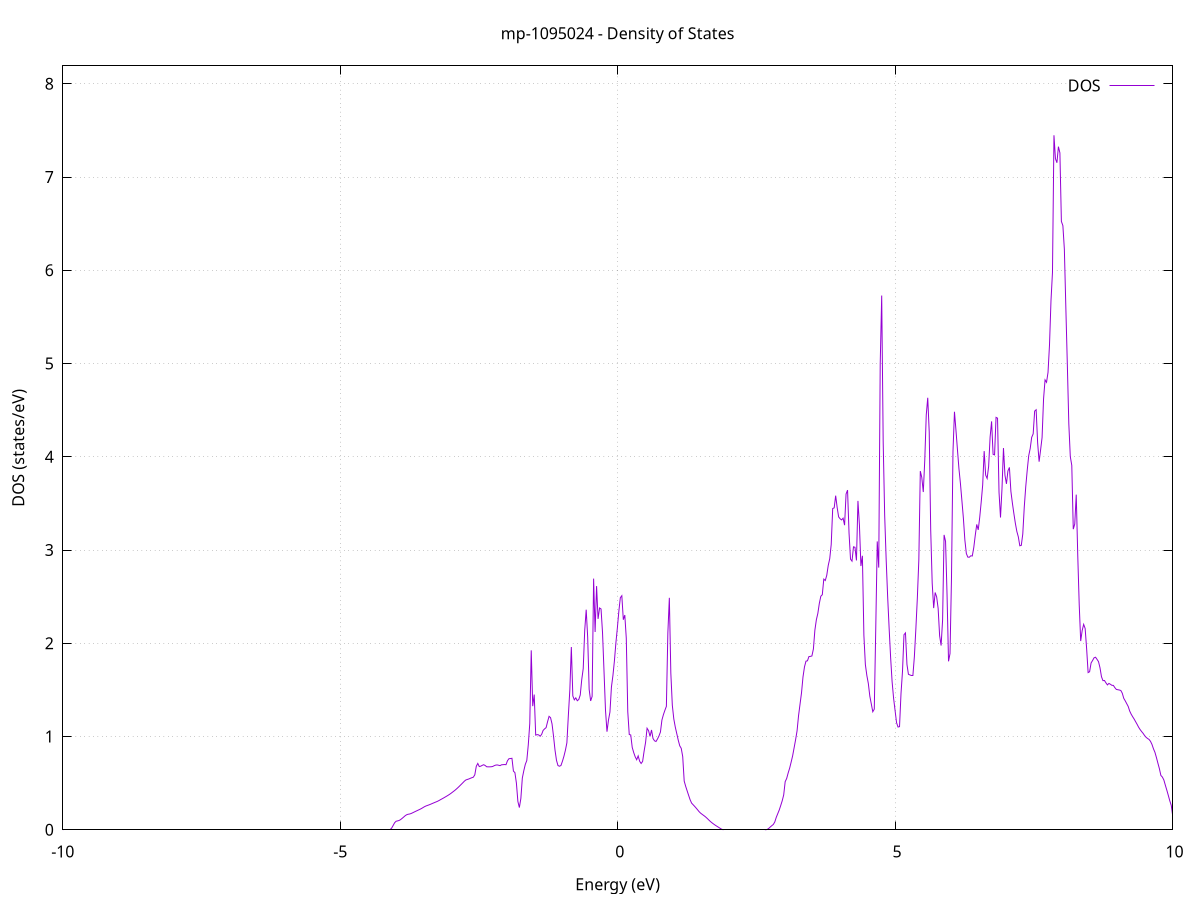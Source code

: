 set title 'mp-1095024 - Density of States'
set xlabel 'Energy (eV)'
set ylabel 'DOS (states/eV)'
set grid
set xrange [-10:10]
set yrange [0:8.193]
set xzeroaxis lt -1
set terminal png size 800,600
set output 'mp-1095024_dos_gnuplot.png'
plot '-' using 1:2 with lines title 'DOS'
-30.622700 0.000000
-30.595900 0.000000
-30.569100 0.000000
-30.542400 0.000000
-30.515600 0.000000
-30.488800 0.000000
-30.462100 0.000000
-30.435300 0.000000
-30.408500 0.000000
-30.381800 0.000000
-30.355000 0.000000
-30.328300 0.000000
-30.301500 0.000000
-30.274700 0.000000
-30.248000 0.000000
-30.221200 0.000000
-30.194400 0.000000
-30.167700 0.000000
-30.140900 0.000000
-30.114100 0.000000
-30.087400 0.000000
-30.060600 0.000000
-30.033800 0.000000
-30.007100 0.000000
-29.980300 0.000000
-29.953600 0.000000
-29.926800 0.000000
-29.900000 0.000000
-29.873300 0.000000
-29.846500 0.000000
-29.819700 0.000000
-29.793000 0.000000
-29.766200 0.000000
-29.739400 0.000000
-29.712700 0.000000
-29.685900 0.000000
-29.659200 0.000000
-29.632400 0.000000
-29.605600 0.000000
-29.578900 0.000000
-29.552100 0.000000
-29.525300 0.000000
-29.498600 0.000000
-29.471800 0.000000
-29.445000 0.000000
-29.418300 0.000000
-29.391500 0.000000
-29.364800 0.000000
-29.338000 0.000000
-29.311200 0.000000
-29.284500 0.000000
-29.257700 0.000000
-29.230900 0.000000
-29.204200 0.000000
-29.177400 0.000000
-29.150600 0.000000
-29.123900 0.000000
-29.097100 0.000000
-29.070400 0.000000
-29.043600 0.000000
-29.016800 0.000000
-28.990100 0.000000
-28.963300 0.000000
-28.936500 0.000000
-28.909800 0.000000
-28.883000 0.000000
-28.856200 0.000000
-28.829500 0.000000
-28.802700 0.000000
-28.776000 0.000000
-28.749200 0.000000
-28.722400 0.000000
-28.695700 0.000000
-28.668900 0.000000
-28.642100 0.000000
-28.615400 0.000000
-28.588600 0.000000
-28.561800 0.000000
-28.535100 0.000000
-28.508300 0.000000
-28.481600 0.000000
-28.454800 0.000000
-28.428000 0.000000
-28.401300 0.000000
-28.374500 0.000000
-28.347700 0.000000
-28.321000 0.000000
-28.294200 0.000000
-28.267400 0.000000
-28.240700 0.000000
-28.213900 0.000000
-28.187100 0.060600
-28.160400 5.108300
-28.133600 10.298400
-28.106900 15.716900
-28.080100 12.947300
-28.053300 14.318800
-28.026600 19.128200
-27.999800 11.506400
-27.973000 24.356000
-27.946300 24.228600
-27.919500 4.960300
-27.892700 24.299300
-27.866000 27.775400
-27.839200 21.176400
-27.812500 43.935800
-27.785700 63.557900
-27.758900 34.813500
-27.732200 8.570600
-27.705400 29.410600
-27.678600 28.884100
-27.651900 0.000000
-27.625100 0.000000
-27.598300 0.000000
-27.571600 0.000000
-27.544800 0.000000
-27.518100 0.000000
-27.491300 0.000000
-27.464500 0.000000
-27.437800 0.000000
-27.411000 0.000000
-27.384200 0.000000
-27.357500 0.000000
-27.330700 0.000000
-27.303900 0.000000
-27.277200 0.000000
-27.250400 0.000000
-27.223700 0.000000
-27.196900 0.000000
-27.170100 0.000000
-27.143400 0.000000
-27.116600 0.000000
-27.089800 0.000000
-27.063100 0.000000
-27.036300 0.000000
-27.009500 0.000000
-26.982800 0.000000
-26.956000 0.000000
-26.929300 0.000000
-26.902500 0.000000
-26.875700 0.000000
-26.849000 0.000000
-26.822200 0.000000
-26.795400 0.000000
-26.768700 0.000000
-26.741900 0.000000
-26.715100 0.000000
-26.688400 0.000000
-26.661600 0.000000
-26.634800 0.000000
-26.608100 0.000000
-26.581300 0.000000
-26.554600 0.000000
-26.527800 0.000000
-26.501000 0.000000
-26.474300 0.000000
-26.447500 0.000000
-26.420700 0.000000
-26.394000 0.000000
-26.367200 0.000000
-26.340400 0.000000
-26.313700 0.000000
-26.286900 0.000000
-26.260200 0.000000
-26.233400 0.000000
-26.206600 0.000000
-26.179900 0.000000
-26.153100 0.000000
-26.126300 0.000000
-26.099600 0.000000
-26.072800 0.000000
-26.046000 0.000000
-26.019300 0.000000
-25.992500 0.000000
-25.965800 0.000000
-25.939000 0.000000
-25.912200 0.000000
-25.885500 0.000000
-25.858700 0.000000
-25.831900 0.000000
-25.805200 0.000000
-25.778400 0.000000
-25.751600 0.000000
-25.724900 0.000000
-25.698100 0.000000
-25.671400 0.000000
-25.644600 0.000000
-25.617800 0.000000
-25.591100 0.000000
-25.564300 0.000000
-25.537500 0.000000
-25.510800 0.000000
-25.484000 0.000000
-25.457200 0.000000
-25.430500 0.000000
-25.403700 0.000000
-25.377000 0.000000
-25.350200 0.000000
-25.323400 0.000000
-25.296700 0.000000
-25.269900 0.000000
-25.243100 0.000000
-25.216400 0.000000
-25.189600 0.000000
-25.162800 0.000000
-25.136100 0.000000
-25.109300 0.000000
-25.082500 0.000000
-25.055800 0.000000
-25.029000 0.000000
-25.002300 0.000000
-24.975500 0.000000
-24.948700 0.000000
-24.922000 0.000000
-24.895200 0.000000
-24.868400 0.000000
-24.841700 0.000000
-24.814900 0.000000
-24.788100 0.000000
-24.761400 0.000000
-24.734600 0.000000
-24.707900 0.000000
-24.681100 0.000000
-24.654300 0.000000
-24.627600 0.000000
-24.600800 0.000000
-24.574000 0.000000
-24.547300 0.000000
-24.520500 0.000000
-24.493700 0.000000
-24.467000 0.000000
-24.440200 0.000000
-24.413500 0.000000
-24.386700 0.000000
-24.359900 0.000000
-24.333200 0.000000
-24.306400 0.000000
-24.279600 0.000000
-24.252900 0.000000
-24.226100 0.000000
-24.199300 0.000000
-24.172600 0.000000
-24.145800 0.000000
-24.119100 0.000000
-24.092300 0.000000
-24.065500 0.000000
-24.038800 0.000000
-24.012000 0.000000
-23.985200 0.000000
-23.958500 0.000000
-23.931700 0.000000
-23.904900 0.000000
-23.878200 0.000000
-23.851400 0.000000
-23.824700 0.000000
-23.797900 0.000000
-23.771100 0.000000
-23.744400 0.000000
-23.717600 0.000000
-23.690800 0.000000
-23.664100 0.000000
-23.637300 0.000000
-23.610500 0.000000
-23.583800 0.000000
-23.557000 0.000000
-23.530200 0.000000
-23.503500 0.000000
-23.476700 0.000000
-23.450000 0.000000
-23.423200 0.000000
-23.396400 0.000000
-23.369700 0.000000
-23.342900 0.000000
-23.316100 0.000000
-23.289400 0.000000
-23.262600 0.000000
-23.235800 0.000000
-23.209100 0.000000
-23.182300 0.000000
-23.155600 0.000000
-23.128800 0.000000
-23.102000 0.000000
-23.075300 0.000000
-23.048500 0.000000
-23.021700 0.000000
-22.995000 0.000000
-22.968200 0.000000
-22.941400 0.000000
-22.914700 0.000000
-22.887900 0.000000
-22.861200 0.000000
-22.834400 0.000000
-22.807600 0.000000
-22.780900 0.000000
-22.754100 0.000000
-22.727300 0.000000
-22.700600 0.000000
-22.673800 0.000000
-22.647000 0.000000
-22.620300 0.000000
-22.593500 0.000000
-22.566800 0.000000
-22.540000 0.000000
-22.513200 0.000000
-22.486500 0.000000
-22.459700 0.000000
-22.432900 0.000000
-22.406200 0.000000
-22.379400 0.000000
-22.352600 0.000000
-22.325900 0.000000
-22.299100 0.000000
-22.272400 0.000000
-22.245600 0.000000
-22.218800 0.000000
-22.192100 0.000000
-22.165300 0.000000
-22.138500 0.000000
-22.111800 0.000000
-22.085000 0.000000
-22.058200 0.000000
-22.031500 0.000000
-22.004700 0.000000
-21.978000 0.000000
-21.951200 0.000000
-21.924400 0.000000
-21.897700 0.000000
-21.870900 0.000000
-21.844100 0.000000
-21.817400 0.000000
-21.790600 0.000000
-21.763800 0.000000
-21.737100 0.000000
-21.710300 0.000000
-21.683500 0.000000
-21.656800 0.000000
-21.630000 0.000000
-21.603300 0.000000
-21.576500 0.000000
-21.549700 0.000000
-21.523000 0.000000
-21.496200 0.000000
-21.469400 0.000000
-21.442700 0.000000
-21.415900 0.000000
-21.389100 0.000000
-21.362400 0.000000
-21.335600 0.000000
-21.308900 0.000000
-21.282100 0.000000
-21.255300 0.000000
-21.228600 0.000000
-21.201800 0.000000
-21.175000 0.000000
-21.148300 0.000000
-21.121500 0.000000
-21.094700 0.000000
-21.068000 0.000000
-21.041200 0.000000
-21.014500 0.000000
-20.987700 0.000000
-20.960900 0.000000
-20.934200 0.000000
-20.907400 0.000000
-20.880600 0.000000
-20.853900 0.000000
-20.827100 0.000000
-20.800300 0.000000
-20.773600 0.000000
-20.746800 0.000000
-20.720100 0.000000
-20.693300 0.000000
-20.666500 0.000000
-20.639800 0.000000
-20.613000 0.000000
-20.586200 0.000000
-20.559500 0.000000
-20.532700 0.000000
-20.505900 0.000000
-20.479200 0.000000
-20.452400 0.000000
-20.425700 0.000000
-20.398900 0.000000
-20.372100 0.000000
-20.345400 0.000000
-20.318600 0.000000
-20.291800 0.000000
-20.265100 0.000000
-20.238300 0.000000
-20.211500 0.000000
-20.184800 0.000000
-20.158000 0.000000
-20.131200 0.000000
-20.104500 0.000000
-20.077700 0.000000
-20.051000 0.000000
-20.024200 0.000000
-19.997400 0.000000
-19.970700 0.000000
-19.943900 0.000000
-19.917100 0.000000
-19.890400 0.000000
-19.863600 0.000000
-19.836800 0.000000
-19.810100 0.000000
-19.783300 0.000000
-19.756600 0.000000
-19.729800 0.000000
-19.703000 0.000000
-19.676300 0.000000
-19.649500 0.000000
-19.622700 0.000000
-19.596000 0.000000
-19.569200 0.000000
-19.542400 0.000000
-19.515700 0.000000
-19.488900 0.000000
-19.462200 0.000000
-19.435400 0.000000
-19.408600 0.000000
-19.381900 0.000000
-19.355100 0.000000
-19.328300 0.000000
-19.301600 0.000000
-19.274800 0.000000
-19.248000 0.000000
-19.221300 0.000000
-19.194500 0.000000
-19.167800 0.000000
-19.141000 0.000000
-19.114200 0.000000
-19.087500 0.000000
-19.060700 0.000000
-19.033900 0.000000
-19.007200 0.000000
-18.980400 0.000000
-18.953600 0.000000
-18.926900 0.000000
-18.900100 0.000000
-18.873400 0.000000
-18.846600 0.000000
-18.819800 0.000000
-18.793100 0.000000
-18.766300 0.000000
-18.739500 0.000000
-18.712800 0.000000
-18.686000 0.000000
-18.659200 0.000000
-18.632500 0.000000
-18.605700 0.000000
-18.578900 0.000000
-18.552200 0.000000
-18.525400 0.000000
-18.498700 0.000000
-18.471900 0.000000
-18.445100 0.000000
-18.418400 0.000000
-18.391600 0.000000
-18.364800 0.000000
-18.338100 0.000000
-18.311300 0.000000
-18.284500 0.000000
-18.257800 0.000000
-18.231000 0.000000
-18.204300 0.000000
-18.177500 0.000000
-18.150700 0.000000
-18.124000 0.000000
-18.097200 0.000000
-18.070400 0.000000
-18.043700 0.000000
-18.016900 0.000000
-17.990100 0.000000
-17.963400 0.000000
-17.936600 0.000000
-17.909900 0.000000
-17.883100 0.000000
-17.856300 0.000000
-17.829600 0.000000
-17.802800 0.000000
-17.776000 0.000000
-17.749300 0.000000
-17.722500 0.000000
-17.695700 0.000000
-17.669000 0.000000
-17.642200 0.000000
-17.615500 0.000000
-17.588700 0.000000
-17.561900 0.000000
-17.535200 0.000000
-17.508400 0.000000
-17.481600 0.000000
-17.454900 0.000000
-17.428100 0.000000
-17.401300 0.000000
-17.374600 0.000000
-17.347800 0.000000
-17.321100 0.000000
-17.294300 0.000000
-17.267500 0.000000
-17.240800 0.000000
-17.214000 0.000000
-17.187200 0.000000
-17.160500 0.000000
-17.133700 0.000000
-17.106900 0.000000
-17.080200 0.000000
-17.053400 0.000000
-17.026700 0.000000
-16.999900 0.000000
-16.973100 0.000000
-16.946400 0.000000
-16.919600 0.000000
-16.892800 0.000000
-16.866100 0.000000
-16.839300 0.000000
-16.812500 0.000000
-16.785800 0.000000
-16.759000 0.000000
-16.732200 0.000000
-16.705500 0.000000
-16.678700 0.000000
-16.652000 0.000000
-16.625200 0.000000
-16.598400 0.000000
-16.571700 0.000000
-16.544900 0.000000
-16.518100 0.000000
-16.491400 0.000000
-16.464600 0.000000
-16.437800 0.000000
-16.411100 0.000000
-16.384300 0.000000
-16.357600 0.000000
-16.330800 0.000000
-16.304000 0.000000
-16.277300 0.000000
-16.250500 0.000000
-16.223700 0.000000
-16.197000 0.000000
-16.170200 0.000000
-16.143400 0.000000
-16.116700 0.000000
-16.089900 0.000000
-16.063200 0.000000
-16.036400 0.000000
-16.009600 0.000000
-15.982900 0.000000
-15.956100 0.000000
-15.929300 0.000000
-15.902600 0.000000
-15.875800 0.000000
-15.849000 0.000000
-15.822300 0.000000
-15.795500 0.000000
-15.768800 0.000000
-15.742000 0.000000
-15.715200 0.000000
-15.688500 0.000000
-15.661700 0.000000
-15.634900 0.000000
-15.608200 0.000000
-15.581400 0.000000
-15.554600 0.000000
-15.527900 0.000000
-15.501100 0.000000
-15.474400 0.000000
-15.447600 0.000000
-15.420800 0.000000
-15.394100 0.000000
-15.367300 0.000000
-15.340500 0.000000
-15.313800 0.000000
-15.287000 0.000000
-15.260200 0.000000
-15.233500 0.000000
-15.206700 0.000000
-15.179900 0.000000
-15.153200 0.000000
-15.126400 0.000000
-15.099700 0.000000
-15.072900 0.000000
-15.046100 0.000000
-15.019400 0.000000
-14.992600 0.000000
-14.965800 0.000000
-14.939100 0.000000
-14.912300 0.000000
-14.885500 0.000000
-14.858800 0.000000
-14.832000 0.000000
-14.805300 0.000000
-14.778500 0.000000
-14.751700 0.000000
-14.725000 0.000000
-14.698200 0.000000
-14.671400 0.000000
-14.644700 0.000000
-14.617900 0.000000
-14.591100 0.000000
-14.564400 0.000000
-14.537600 0.000000
-14.510900 0.000000
-14.484100 0.000000
-14.457300 0.000000
-14.430600 0.000000
-14.403800 0.000000
-14.377000 0.000000
-14.350300 0.000000
-14.323500 0.000000
-14.296700 0.000000
-14.270000 0.000000
-14.243200 0.000000
-14.216500 0.000000
-14.189700 0.000000
-14.162900 0.000000
-14.136200 0.000000
-14.109400 0.000000
-14.082600 0.000000
-14.055900 0.000000
-14.029100 0.000000
-14.002300 0.000000
-13.975600 0.000000
-13.948800 0.000000
-13.922100 0.000000
-13.895300 0.000000
-13.868500 0.000000
-13.841800 0.000000
-13.815000 0.000000
-13.788200 0.000000
-13.761500 0.000000
-13.734700 0.000000
-13.707900 0.000000
-13.681200 0.000000
-13.654400 0.000000
-13.627600 0.000000
-13.600900 0.000000
-13.574100 0.000000
-13.547400 0.000000
-13.520600 0.000000
-13.493800 0.000000
-13.467100 0.000000
-13.440300 0.000000
-13.413500 0.000000
-13.386800 0.000000
-13.360000 0.000000
-13.333200 0.000000
-13.306500 0.000000
-13.279700 0.000000
-13.253000 0.000000
-13.226200 0.000000
-13.199400 0.000000
-13.172700 0.000000
-13.145900 0.000000
-13.119100 0.000000
-13.092400 0.000000
-13.065600 0.000000
-13.038800 0.000000
-13.012100 0.000000
-12.985300 0.000000
-12.958600 0.000000
-12.931800 0.000000
-12.905000 0.000000
-12.878300 0.000000
-12.851500 0.000000
-12.824700 0.000000
-12.798000 0.000000
-12.771200 0.000000
-12.744400 0.000000
-12.717700 0.000000
-12.690900 0.000000
-12.664200 0.000000
-12.637400 0.000000
-12.610600 0.000000
-12.583900 0.000000
-12.557100 0.000000
-12.530300 0.000000
-12.503600 0.000000
-12.476800 0.000000
-12.450000 0.000000
-12.423300 0.000000
-12.396500 0.000000
-12.369800 0.000000
-12.343000 0.000000
-12.316200 0.000000
-12.289500 0.000000
-12.262700 0.000000
-12.235900 0.000000
-12.209200 0.000000
-12.182400 0.000000
-12.155600 0.000000
-12.128900 0.000000
-12.102100 0.000000
-12.075300 0.000000
-12.048600 0.000000
-12.021800 0.000000
-11.995100 0.000000
-11.968300 0.000000
-11.941500 0.000000
-11.914800 0.000000
-11.888000 0.000000
-11.861200 0.000000
-11.834500 0.000000
-11.807700 0.000000
-11.780900 0.000000
-11.754200 0.000000
-11.727400 0.000000
-11.700700 0.000000
-11.673900 0.000000
-11.647100 0.000000
-11.620400 0.000000
-11.593600 0.000000
-11.566800 0.000000
-11.540100 0.000000
-11.513300 0.000000
-11.486500 0.000000
-11.459800 0.000000
-11.433000 0.000000
-11.406300 0.000000
-11.379500 0.000000
-11.352700 0.000000
-11.326000 0.000000
-11.299200 0.000000
-11.272400 0.000000
-11.245700 0.000000
-11.218900 0.000000
-11.192100 0.000000
-11.165400 0.000000
-11.138600 0.000000
-11.111900 0.000000
-11.085100 0.000000
-11.058300 0.000000
-11.031600 0.000000
-11.004800 0.000000
-10.978000 0.000000
-10.951300 0.000000
-10.924500 0.000000
-10.897700 0.000000
-10.871000 0.000000
-10.844200 0.000000
-10.817500 0.000000
-10.790700 0.000000
-10.763900 0.000000
-10.737200 0.000000
-10.710400 0.000000
-10.683600 0.000000
-10.656900 0.000000
-10.630100 0.000000
-10.603300 0.000000
-10.576600 0.000000
-10.549800 0.000000
-10.523100 0.000000
-10.496300 0.000000
-10.469500 0.000000
-10.442800 0.000000
-10.416000 0.000000
-10.389200 0.000000
-10.362500 0.000000
-10.335700 0.000000
-10.308900 0.000000
-10.282200 0.000000
-10.255400 0.000000
-10.228600 0.000000
-10.201900 0.000000
-10.175100 0.000000
-10.148400 0.000000
-10.121600 0.000000
-10.094800 0.000000
-10.068100 0.000000
-10.041300 0.000000
-10.014500 0.000000
-9.987800 0.000000
-9.961000 0.000000
-9.934200 0.000000
-9.907500 0.000000
-9.880700 0.000000
-9.854000 0.000000
-9.827200 0.000000
-9.800400 0.000000
-9.773700 0.000000
-9.746900 0.000000
-9.720100 0.000000
-9.693400 0.000000
-9.666600 0.000000
-9.639800 0.000000
-9.613100 0.000000
-9.586300 0.000000
-9.559600 0.000000
-9.532800 0.000000
-9.506000 0.000000
-9.479300 0.000000
-9.452500 0.000000
-9.425700 0.000000
-9.399000 0.000000
-9.372200 0.000000
-9.345400 0.000000
-9.318700 0.000000
-9.291900 0.000000
-9.265200 0.000000
-9.238400 0.000000
-9.211600 0.000000
-9.184900 0.000000
-9.158100 0.000000
-9.131300 0.000000
-9.104600 0.000000
-9.077800 0.000000
-9.051000 0.000000
-9.024300 0.000000
-8.997500 0.000000
-8.970800 0.000000
-8.944000 0.000000
-8.917200 0.000000
-8.890500 0.000000
-8.863700 0.000000
-8.836900 0.000000
-8.810200 0.000000
-8.783400 0.000000
-8.756600 0.000000
-8.729900 0.000000
-8.703100 0.000000
-8.676300 0.000000
-8.649600 0.000000
-8.622800 0.000000
-8.596100 0.000000
-8.569300 0.000000
-8.542500 0.000000
-8.515800 0.000000
-8.489000 0.000000
-8.462200 0.000000
-8.435500 0.000000
-8.408700 0.000000
-8.381900 0.000000
-8.355200 0.000000
-8.328400 0.000000
-8.301700 0.000000
-8.274900 0.000000
-8.248100 0.000000
-8.221400 0.000000
-8.194600 0.000000
-8.167800 0.000000
-8.141100 0.000000
-8.114300 0.000000
-8.087500 0.000000
-8.060800 0.000000
-8.034000 0.000000
-8.007300 0.000000
-7.980500 0.000000
-7.953700 0.000000
-7.927000 0.000000
-7.900200 0.000000
-7.873400 0.000000
-7.846700 0.000000
-7.819900 0.000000
-7.793100 0.000000
-7.766400 0.000000
-7.739600 0.000000
-7.712900 0.000000
-7.686100 0.000000
-7.659300 0.000000
-7.632600 0.000000
-7.605800 0.000000
-7.579000 0.000000
-7.552300 0.000000
-7.525500 0.000000
-7.498700 0.000000
-7.472000 0.000000
-7.445200 0.000000
-7.418500 0.000000
-7.391700 0.000000
-7.364900 0.000000
-7.338200 0.000000
-7.311400 0.000000
-7.284600 0.000000
-7.257900 0.000000
-7.231100 0.000000
-7.204300 0.000000
-7.177600 0.000000
-7.150800 0.000000
-7.124000 0.000000
-7.097300 0.000000
-7.070500 0.000000
-7.043800 0.000000
-7.017000 0.000000
-6.990200 0.000000
-6.963500 0.000000
-6.936700 0.000000
-6.909900 0.000000
-6.883200 0.000000
-6.856400 0.000000
-6.829600 0.000000
-6.802900 0.000000
-6.776100 0.000000
-6.749400 0.000000
-6.722600 0.000000
-6.695800 0.000000
-6.669100 0.000000
-6.642300 0.000000
-6.615500 0.000000
-6.588800 0.000000
-6.562000 0.000000
-6.535200 0.000000
-6.508500 0.000000
-6.481700 0.000000
-6.455000 0.000000
-6.428200 0.000000
-6.401400 0.000000
-6.374700 0.000000
-6.347900 0.000000
-6.321100 0.000000
-6.294400 0.000000
-6.267600 0.000000
-6.240800 0.000000
-6.214100 0.000000
-6.187300 0.000000
-6.160600 0.000000
-6.133800 0.000000
-6.107000 0.000000
-6.080300 0.000000
-6.053500 0.000000
-6.026700 0.000000
-6.000000 0.000000
-5.973200 0.000000
-5.946400 0.000000
-5.919700 0.000000
-5.892900 0.000000
-5.866200 0.000000
-5.839400 0.000000
-5.812600 0.000000
-5.785900 0.000000
-5.759100 0.000000
-5.732300 0.000000
-5.705600 0.000000
-5.678800 0.000000
-5.652000 0.000000
-5.625300 0.000000
-5.598500 0.000000
-5.571700 0.000000
-5.545000 0.000000
-5.518200 0.000000
-5.491500 0.000000
-5.464700 0.000000
-5.437900 0.000000
-5.411200 0.000000
-5.384400 0.000000
-5.357600 0.000000
-5.330900 0.000000
-5.304100 0.000000
-5.277300 0.000000
-5.250600 0.000000
-5.223800 0.000000
-5.197100 0.000000
-5.170300 0.000000
-5.143500 0.000000
-5.116800 0.000000
-5.090000 0.000000
-5.063200 0.000000
-5.036500 0.000000
-5.009700 0.000000
-4.982900 0.000000
-4.956200 0.000000
-4.929400 0.000000
-4.902700 0.000000
-4.875900 0.000000
-4.849100 0.000000
-4.822400 0.000000
-4.795600 0.000000
-4.768800 0.000000
-4.742100 0.000000
-4.715300 0.000000
-4.688500 0.000000
-4.661800 0.000000
-4.635000 0.000000
-4.608300 0.000000
-4.581500 0.000000
-4.554700 0.000000
-4.528000 0.000000
-4.501200 0.000000
-4.474400 0.000000
-4.447700 0.000000
-4.420900 0.000000
-4.394100 0.000000
-4.367400 0.000000
-4.340600 0.000000
-4.313900 0.000000
-4.287100 0.000000
-4.260300 0.000000
-4.233600 0.000000
-4.206800 0.000000
-4.180000 0.000000
-4.153300 0.000000
-4.126500 0.000000
-4.099700 0.002800
-4.073000 0.018000
-4.046200 0.046200
-4.019500 0.075500
-3.992700 0.091600
-3.965900 0.095300
-3.939200 0.099700
-3.912400 0.108800
-3.885600 0.121600
-3.858900 0.135200
-3.832100 0.149200
-3.805300 0.160300
-3.778600 0.166200
-3.751800 0.168800
-3.725000 0.173700
-3.698300 0.181100
-3.671500 0.188900
-3.644800 0.196600
-3.618000 0.204200
-3.591200 0.211700
-3.564500 0.219200
-3.537700 0.227400
-3.510900 0.236900
-3.484200 0.246600
-3.457400 0.254500
-3.430600 0.260400
-3.403900 0.266100
-3.377100 0.272500
-3.350400 0.279400
-3.323600 0.286200
-3.296800 0.292900
-3.270100 0.299400
-3.243300 0.306300
-3.216500 0.314700
-3.189800 0.323800
-3.163000 0.332500
-3.136200 0.341400
-3.109500 0.350700
-3.082700 0.360100
-3.056000 0.369800
-3.029200 0.380100
-3.002400 0.391500
-2.975700 0.403700
-2.948900 0.415800
-2.922100 0.428700
-2.895400 0.442800
-2.868600 0.457700
-2.841800 0.473400
-2.815100 0.489300
-2.788300 0.505300
-2.761600 0.521800
-2.734800 0.534500
-2.708000 0.539900
-2.681300 0.545100
-2.654500 0.552100
-2.627700 0.558500
-2.601000 0.564100
-2.574200 0.589700
-2.547400 0.681300
-2.520700 0.711400
-2.493900 0.677900
-2.467200 0.682200
-2.440400 0.691000
-2.413600 0.697800
-2.386900 0.689100
-2.360100 0.675800
-2.333300 0.675000
-2.306600 0.675100
-2.279800 0.675800
-2.253000 0.678600
-2.226300 0.687000
-2.199500 0.693400
-2.172700 0.695600
-2.146000 0.692200
-2.119200 0.688100
-2.092500 0.697000
-2.065700 0.698200
-2.038900 0.699800
-2.012200 0.698000
-1.985400 0.740600
-1.958600 0.762400
-1.931900 0.764000
-1.905100 0.766800
-1.878300 0.629000
-1.851600 0.613100
-1.824800 0.501100
-1.798100 0.304000
-1.771300 0.238300
-1.744500 0.335300
-1.717800 0.555500
-1.691000 0.634100
-1.664200 0.701600
-1.637500 0.742400
-1.610700 0.909600
-1.583900 1.138300
-1.557200 1.924600
-1.530400 1.325900
-1.503700 1.450300
-1.476900 1.015500
-1.450100 1.020500
-1.423400 1.017600
-1.396600 1.003100
-1.369800 1.023200
-1.343100 1.065700
-1.316300 1.082100
-1.289500 1.095400
-1.262800 1.159400
-1.236000 1.216500
-1.209300 1.202400
-1.182500 1.135500
-1.155700 1.003900
-1.129000 0.855100
-1.102200 0.744900
-1.075400 0.688700
-1.048700 0.681700
-1.021900 0.689200
-0.995100 0.734800
-0.968400 0.787800
-0.941600 0.852700
-0.914900 0.932500
-0.888100 1.228900
-0.861300 1.504300
-0.834600 1.959800
-0.807800 1.435800
-0.781000 1.393600
-0.754300 1.414700
-0.727500 1.384000
-0.700700 1.397100
-0.674000 1.445700
-0.647200 1.609800
-0.620400 1.728600
-0.593700 2.135600
-0.566900 2.360500
-0.540200 2.065300
-0.513400 1.505700
-0.486600 1.381900
-0.459900 1.430400
-0.433100 2.693700
-0.406300 2.121300
-0.379600 2.613400
-0.352800 2.261700
-0.326000 2.378700
-0.299300 2.368200
-0.272500 2.114300
-0.245800 1.701600
-0.219000 1.282700
-0.192200 1.052000
-0.165500 1.176100
-0.138700 1.262500
-0.111900 1.532000
-0.085200 1.653400
-0.058400 1.809800
-0.031600 2.004900
-0.004900 2.165500
0.021900 2.345300
0.048600 2.489300
0.075400 2.510400
0.102200 2.252900
0.128900 2.303000
0.155700 2.054500
0.182500 1.266100
0.209200 1.021800
0.236000 1.016900
0.262800 0.883400
0.289500 0.828200
0.316300 0.782800
0.343000 0.751200
0.369800 0.792300
0.396600 0.735200
0.423300 0.711100
0.450100 0.732800
0.476900 0.843200
0.503600 0.937900
0.530400 1.088700
0.557200 1.062700
0.583900 1.001600
0.610700 1.070600
0.637400 0.979300
0.664200 0.954300
0.691000 0.946800
0.717700 0.973200
0.744500 1.005600
0.771300 1.048700
0.798000 1.177200
0.824800 1.234600
0.851600 1.281400
0.878300 1.323600
0.905100 2.112100
0.931800 2.487600
0.958600 1.679800
0.985400 1.334900
1.012100 1.188700
1.038900 1.101300
1.065700 1.031100
1.092400 0.960800
1.119200 0.900700
1.146000 0.873500
1.172700 0.784900
1.199500 0.522100
1.226300 0.465800
1.253000 0.416800
1.279800 0.368300
1.306500 0.321300
1.333300 0.285900
1.360100 0.268800
1.386800 0.251700
1.413600 0.233600
1.440400 0.214500
1.467100 0.194900
1.493900 0.179000
1.520700 0.166700
1.547400 0.155000
1.574200 0.143100
1.600900 0.129200
1.627700 0.114000
1.654500 0.098200
1.681200 0.083900
1.708000 0.071100
1.734800 0.059300
1.761500 0.048200
1.788300 0.038000
1.815100 0.028000
1.841800 0.017700
1.868600 0.007700
1.895300 0.001600
1.922100 0.000000
1.948900 0.000000
1.975600 0.000000
2.002400 0.000000
2.029200 0.000000
2.055900 0.000000
2.082700 0.000000
2.109500 0.000000
2.136200 0.000000
2.163000 0.000000
2.189700 0.000000
2.216500 0.000000
2.243300 0.000000
2.270000 0.000000
2.296800 0.000000
2.323600 0.000000
2.350300 0.000000
2.377100 0.000000
2.403900 0.000000
2.430600 0.000000
2.457400 0.000000
2.484100 0.000000
2.510900 0.000000
2.537700 0.000000
2.564400 0.000000
2.591200 0.000000
2.618000 0.000000
2.644700 0.000000
2.671500 0.000200
2.698300 0.004700
2.725000 0.015600
2.751800 0.030500
2.778600 0.044100
2.805300 0.056900
2.832100 0.083800
2.858800 0.133400
2.885600 0.172800
2.912400 0.211900
2.939100 0.260300
2.965900 0.310600
2.992700 0.373700
3.019400 0.516000
3.046200 0.549700
3.073000 0.609000
3.099700 0.660200
3.126500 0.724600
3.153200 0.791800
3.180000 0.877800
3.206800 0.964600
3.233500 1.060400
3.260300 1.223000
3.287100 1.347100
3.313800 1.469000
3.340600 1.639200
3.367400 1.747100
3.394100 1.808200
3.420900 1.812400
3.447600 1.857600
3.474400 1.859600
3.501200 1.864300
3.527900 1.938600
3.554700 2.140500
3.581500 2.252700
3.608200 2.320900
3.635000 2.428000
3.661800 2.504800
3.688500 2.521100
3.715300 2.688200
3.742000 2.673400
3.768800 2.729300
3.795600 2.835000
3.822300 2.907200
3.849100 3.059800
3.875900 3.445700
3.902600 3.452500
3.929400 3.583600
3.956200 3.456700
3.982900 3.355600
4.009700 3.335400
4.036400 3.323400
4.063200 3.341800
4.090000 3.266800
4.116700 3.600800
4.143500 3.643100
4.170300 3.183100
4.197000 2.902600
4.223800 2.881300
4.250600 3.034600
4.277300 3.029800
4.304100 2.888800
4.330900 3.527200
4.357600 3.267800
4.384400 2.828900
4.411100 2.938600
4.437900 2.087000
4.464700 1.772100
4.491400 1.654600
4.518200 1.568300
4.545000 1.432500
4.571700 1.349300
4.598500 1.265900
4.625300 1.294300
4.652000 2.165300
4.678800 3.092700
4.705500 2.811700
4.732300 4.997000
4.759100 5.729500
4.785800 4.159300
4.812600 3.372900
4.839400 2.899800
4.866100 2.502200
4.892900 2.162200
4.919700 1.849000
4.946400 1.589000
4.973200 1.411900
4.999900 1.279900
5.026700 1.149100
5.053500 1.101900
5.080200 1.106200
5.107000 1.461400
5.133800 1.698800
5.160500 2.091500
5.187300 2.111400
5.214100 1.774000
5.240800 1.667500
5.267600 1.660500
5.294300 1.654600
5.321100 1.654800
5.347900 1.856800
5.374600 2.153600
5.401400 2.485000
5.428200 2.894100
5.454900 3.846900
5.481700 3.778100
5.508500 3.622400
5.535200 3.963200
5.562000 4.448600
5.588700 4.633600
5.615500 4.267600
5.642300 3.215900
5.669000 2.645100
5.695800 2.377600
5.722600 2.544900
5.749300 2.498100
5.776100 2.375000
5.802900 2.081300
5.829600 1.976000
5.856400 2.247300
5.883200 3.162700
5.909900 3.093500
5.936700 2.522000
5.963400 1.806700
5.990200 1.889700
6.017000 2.708300
6.043700 4.056300
6.070500 4.483100
6.097300 4.286000
6.124000 4.078600
6.150800 3.874700
6.177600 3.716300
6.204300 3.530900
6.231100 3.343300
6.257800 3.108100
6.284600 2.962800
6.311400 2.924100
6.338100 2.923300
6.364900 2.938600
6.391700 2.936600
6.418400 3.026500
6.445200 3.157500
6.472000 3.275100
6.498700 3.216700
6.525500 3.350100
6.552200 3.514200
6.579000 3.698000
6.605800 4.061200
6.632500 3.804400
6.659300 3.768000
6.686100 3.896100
6.712800 4.211300
6.739600 4.380000
6.766400 4.027200
6.793100 4.020700
6.819900 4.423300
6.846600 4.414600
6.873400 3.621000
6.900200 3.349500
6.926900 3.656400
6.953700 4.094000
6.980500 3.802500
7.007200 3.710100
7.034000 3.848700
7.060800 3.886500
7.087500 3.629600
7.114300 3.504300
7.141000 3.392300
7.167800 3.287400
7.194600 3.200000
7.221300 3.141700
7.248100 3.046000
7.274900 3.050200
7.301600 3.171700
7.328400 3.459900
7.355200 3.680800
7.381900 3.857400
7.408700 4.012300
7.435400 4.089400
7.462200 4.208800
7.489000 4.246400
7.515700 4.490600
7.542500 4.504900
7.569300 4.151600
7.596000 3.947900
7.622800 4.074400
7.649600 4.207300
7.676300 4.622900
7.703100 4.825100
7.729900 4.799500
7.756600 4.905700
7.783400 5.200900
7.810100 5.675300
7.836900 5.977900
7.863700 7.448500
7.890400 7.197500
7.917200 7.154000
7.944000 7.326700
7.970700 7.259700
7.997500 6.524900
8.024300 6.479600
8.051000 6.227500
8.077800 5.600800
8.104500 4.992900
8.131300 4.355600
8.158100 4.002500
8.184800 3.908300
8.211600 3.224300
8.238400 3.278900
8.265100 3.594600
8.291900 2.954900
8.318700 2.416300
8.345400 2.024100
8.372200 2.136600
8.398900 2.203100
8.425700 2.158700
8.452500 1.942600
8.479200 1.685900
8.506000 1.695100
8.532800 1.789000
8.559500 1.815300
8.586300 1.844400
8.613100 1.850600
8.639800 1.828000
8.666600 1.803100
8.693300 1.737600
8.720100 1.641500
8.746900 1.599500
8.773600 1.601300
8.800400 1.575800
8.827200 1.553800
8.853900 1.569700
8.880700 1.560500
8.907500 1.549400
8.934200 1.548400
8.961000 1.524500
8.987700 1.505500
9.014500 1.502000
9.041300 1.499000
9.068000 1.494100
9.094800 1.465000
9.121600 1.409800
9.148300 1.382700
9.175100 1.352500
9.201900 1.322300
9.228600 1.273300
9.255400 1.239600
9.282200 1.212300
9.308900 1.187400
9.335700 1.158700
9.362400 1.130600
9.389200 1.100200
9.416000 1.075100
9.442700 1.053900
9.469500 1.034800
9.496300 1.011200
9.523000 0.992500
9.549800 0.979200
9.576600 0.969400
9.603300 0.948900
9.630100 0.915600
9.656800 0.868800
9.683600 0.830700
9.710400 0.774700
9.737100 0.714000
9.763900 0.655000
9.790700 0.582700
9.817400 0.565700
9.844200 0.534100
9.871000 0.478300
9.897700 0.424800
9.924500 0.368900
9.951200 0.310500
9.978000 0.261000
10.004800 0.143000
10.031500 0.126700
10.058300 0.190500
10.085100 0.107000
10.111800 0.063600
10.138600 0.024900
10.165400 0.000000
10.192100 0.000000
10.218900 0.000600
10.245600 0.022600
10.272400 0.092700
10.299200 0.240400
10.325900 0.403400
10.352700 0.551300
10.379500 0.688000
10.406200 0.969700
10.433000 1.011200
10.459800 1.012300
10.486500 1.065000
10.513300 1.159500
10.540000 1.267600
10.566800 1.347200
10.593600 1.427100
10.620300 1.487100
10.647100 1.571900
10.673900 1.727500
10.700600 1.894100
10.727400 1.944400
10.754200 2.209000
10.780900 2.455300
10.807700 2.011400
10.834500 1.377200
10.861200 1.435400
10.888000 1.892500
10.914700 1.849700
10.941500 1.673000
10.968300 1.465100
10.995000 1.407800
11.021800 1.452100
11.048600 1.466200
11.075300 1.408600
11.102100 1.199800
11.128900 1.129900
11.155600 1.062200
11.182400 1.011600
11.209100 0.968700
11.235900 0.958300
11.262700 0.951100
11.289400 0.950900
11.316200 0.951400
11.343000 0.954800
11.369700 0.958400
11.396500 0.965100
11.423300 1.009200
11.450000 1.067000
11.476800 1.093200
11.503500 1.128600
11.530300 1.153000
11.557100 1.167200
11.583800 1.205700
11.610600 1.302000
11.637400 1.378300
11.664100 1.451000
11.690900 1.509900
11.717700 1.529400
11.744400 1.568400
11.771200 1.622600
11.797900 1.469200
11.824700 1.368600
11.851500 1.282700
11.878200 1.126000
11.905000 1.029100
11.931800 0.961800
11.958500 0.911400
11.985300 0.877300
12.012100 0.861800
12.038800 0.846200
12.065600 0.838400
12.092300 0.846500
12.119100 0.860800
12.145900 0.877600
12.172600 0.889300
12.199400 0.917500
12.226200 0.964700
12.252900 1.031400
12.279700 1.110300
12.306500 1.221800
12.333200 1.395500
12.360000 1.628500
12.386800 1.880300
12.413500 2.093500
12.440300 1.887100
12.467000 1.464500
12.493800 1.344500
12.520600 1.228400
12.547300 1.148800
12.574100 1.163100
12.600900 1.268300
12.627600 1.269500
12.654400 1.296600
12.681200 1.341900
12.707900 1.391200
12.734700 1.363000
12.761400 1.400200
12.788200 1.466300
12.815000 1.538900
12.841700 1.624900
12.868500 1.691800
12.895300 1.662300
12.922000 1.634900
12.948800 1.522400
12.975600 1.422300
13.002300 1.364700
13.029100 1.306800
13.055800 1.240700
13.082600 1.243600
13.109400 1.246000
13.136100 1.242800
13.162900 1.249600
13.189700 1.239800
13.216400 1.262600
13.243200 1.311900
13.270000 1.364400
13.296700 1.326300
13.323500 1.344500
13.350200 1.358200
13.377000 1.416400
13.403800 1.461800
13.430500 1.561600
13.457300 1.568800
13.484100 1.634100
13.510800 1.705300
13.537600 1.777200
13.564400 1.488600
13.591100 1.278600
13.617900 1.283300
13.644600 1.398800
13.671400 1.388800
13.698200 1.414500
13.724900 1.516000
13.751700 1.729200
13.778500 1.839600
13.805200 1.789500
13.832000 1.622900
13.858800 1.356300
13.885500 1.196400
13.912300 1.120100
13.939000 1.114200
13.965800 1.160100
13.992600 1.233400
14.019300 1.323400
14.046100 1.668800
14.072900 1.715000
14.099600 2.010000
14.126400 2.357300
14.153200 2.298700
14.179900 2.048000
14.206700 1.866800
14.233500 1.711600
14.260200 1.689400
14.287000 1.699100
14.313700 1.711700
14.340500 1.909100
14.367300 1.953500
14.394000 1.890400
14.420800 1.905300
14.447600 1.907900
14.474300 1.995900
14.501100 1.821600
14.527900 1.872700
14.554600 1.746900
14.581400 1.710900
14.608100 1.798500
14.634900 1.786200
14.661700 1.791600
14.688400 1.799000
14.715200 1.829900
14.742000 1.793000
14.768700 1.803200
14.795500 1.744800
14.822300 1.733900
14.849000 1.844500
14.875800 1.763600
14.902500 1.730800
14.929300 1.674800
14.956100 1.628400
14.982800 1.662900
15.009600 1.715200
15.036400 1.800000
15.063100 1.965300
15.089900 2.112100
15.116700 2.281300
15.143400 2.250300
15.170200 2.336600
15.196900 2.170600
15.223700 2.075400
15.250500 1.845800
15.277200 1.664000
15.304000 1.538900
15.330800 1.494200
15.357500 1.526500
15.384300 1.566000
15.411100 1.705800
15.437800 1.543100
15.464600 1.489800
15.491300 1.430000
15.518100 1.445500
15.544900 1.428000
15.571600 1.400000
15.598400 1.366800
15.625200 1.349100
15.651900 1.346200
15.678700 1.309400
15.705500 1.286300
15.732200 1.294800
15.759000 1.305800
15.785800 1.255000
15.812500 1.163300
15.839300 1.048500
15.866000 0.924600
15.892800 0.850200
15.919600 0.833400
15.946300 0.854200
15.973100 0.886300
15.999900 0.923700
16.026600 0.987100
16.053400 1.085000
16.080200 1.162500
16.106900 1.206400
16.133700 1.229800
16.160400 1.264500
16.187200 1.301400
16.214000 1.345000
16.240700 1.348000
16.267500 1.385400
16.294300 1.404600
16.321000 1.493500
16.347800 1.562700
16.374600 1.577100
16.401300 1.576500
16.428100 1.565100
16.454800 1.544700
16.481600 1.513600
16.508400 1.474100
16.535100 1.437900
16.561900 1.411100
16.588700 1.410000
16.615400 1.416500
16.642200 1.392900
16.669000 1.372600
16.695700 1.395100
16.722500 1.388800
16.749200 1.378900
16.776000 1.435300
16.802800 1.502200
16.829500 1.597400
16.856300 1.716400
16.883100 1.634700
16.909800 1.465500
16.936600 1.409000
16.963400 1.366000
16.990100 1.334900
17.016900 1.320100
17.043600 1.333000
17.070400 1.333200
17.097200 1.330900
17.123900 1.336900
17.150700 1.342900
17.177500 1.348500
17.204200 1.354300
17.231000 1.340400
17.257800 1.315100
17.284500 1.309400
17.311300 1.298300
17.338100 1.281600
17.364800 1.290900
17.391600 1.287600
17.418300 1.310600
17.445100 1.374600
17.471900 1.397700
17.498600 1.361200
17.525400 1.328200
17.552200 1.310600
17.578900 1.307800
17.605700 1.331400
17.632500 1.455400
17.659200 1.486500
17.686000 1.564500
17.712700 1.559400
17.739500 1.564500
17.766300 1.490200
17.793000 1.413800
17.819800 1.336800
17.846600 1.252400
17.873300 1.236500
17.900100 1.225000
17.926900 1.217000
17.953600 1.210400
17.980400 1.207500
18.007100 1.210400
18.033900 1.230400
18.060700 1.256300
18.087400 1.282700
18.114200 1.283900
18.141000 1.282600
18.167700 1.261100
18.194500 1.213300
18.221300 1.109800
18.248000 1.073800
18.274800 1.053600
18.301500 1.032700
18.328300 1.020200
18.355100 1.015100
18.381800 1.011100
18.408600 1.090200
18.435400 1.106600
18.462100 0.996100
18.488900 0.899500
18.515700 0.878200
18.542400 0.800300
18.569200 0.675900
18.595900 0.646100
18.622700 0.616000
18.649500 0.585600
18.676200 0.551400
18.703000 0.509300
18.729800 0.481000
18.756500 0.452500
18.783300 0.428100
18.810100 0.404400
18.836800 0.383500
18.863600 0.362800
18.890300 0.350200
18.917100 0.336500
18.943900 0.329500
18.970600 0.319300
18.997400 0.309100
19.024200 0.299700
19.050900 0.291000
19.077700 0.282700
19.104500 0.275100
19.131200 0.268100
19.158000 0.261200
19.184800 0.254600
19.211500 0.249700
19.238300 0.244900
19.265000 0.240200
19.291800 0.235600
19.318600 0.228300
19.345300 0.223100
19.372100 0.217900
19.398900 0.212600
19.425600 0.209700
19.452400 0.217400
19.479200 0.206200
19.505900 0.195700
19.532700 0.185800
19.559400 0.176700
19.586200 0.168800
19.613000 0.162500
19.639700 0.157000
19.666500 0.150600
19.693300 0.145700
19.720000 0.142000
19.746800 0.138400
19.773600 0.134900
19.800300 0.131600
19.827100 0.128400
19.853800 0.125500
19.880600 0.122700
19.907400 0.120200
19.934100 0.117900
19.960900 0.115800
19.987700 0.119400
20.014400 0.123600
20.041200 0.118300
20.068000 0.119100
20.094700 0.112900
20.121500 0.106800
20.148200 0.100900
20.175000 0.095100
20.201800 0.098800
20.228500 0.089900
20.255300 0.081500
20.282100 0.064900
20.308800 0.059000
20.335600 0.053400
20.362400 0.052200
20.389100 0.048000
20.415900 0.110000
20.442600 0.067100
20.469400 0.170800
20.496200 0.000000
20.522900 0.000000
20.549700 0.000000
20.576500 0.000000
20.603200 0.000000
20.630000 0.000000
20.656800 0.000000
20.683500 0.000000
20.710300 0.000000
20.737100 0.000000
20.763800 0.000000
20.790600 0.000000
20.817300 0.000000
20.844100 0.000000
20.870900 0.000000
20.897600 0.000000
20.924400 0.000000
20.951200 0.000000
20.977900 0.000000
21.004700 0.000000
21.031500 0.000000
21.058200 0.000000
21.085000 0.000000
21.111700 0.000000
21.138500 0.000000
21.165300 0.000000
21.192000 0.000000
21.218800 0.000000
21.245600 0.000000
21.272300 0.000000
21.299100 0.000000
21.325900 0.000000
21.352600 0.000000
21.379400 0.000000
21.406100 0.000000
21.432900 0.000000
21.459700 0.000000
21.486400 0.000000
21.513200 0.000000
21.540000 0.000000
21.566700 0.000000
21.593500 0.000000
21.620300 0.000000
21.647000 0.000000
21.673800 0.000000
21.700500 0.000000
21.727300 0.000000
21.754100 0.000000
21.780800 0.000000
21.807600 0.000000
21.834400 0.000000
21.861100 0.000000
21.887900 0.000000
21.914700 0.000000
21.941400 0.000000
21.968200 0.000000
21.994900 0.000000
22.021700 0.000000
22.048500 0.000000
22.075200 0.000000
22.102000 0.000000
22.128800 0.000000
22.155500 0.000000
22.182300 0.000000
22.209100 0.000000
22.235800 0.000000
22.262600 0.000000
22.289400 0.000000
22.316100 0.000000
22.342900 0.000000
22.369600 0.000000
22.396400 0.000000
22.423200 0.000000
22.449900 0.000000
22.476700 0.000000
22.503500 0.000000
22.530200 0.000000
22.557000 0.000000
22.583800 0.000000
22.610500 0.000000
22.637300 0.000000
22.664000 0.000000
22.690800 0.000000
22.717600 0.000000
22.744300 0.000000
22.771100 0.000000
22.797900 0.000000
22.824600 0.000000
22.851400 0.000000
22.878200 0.000000
22.904900 0.000000
e

